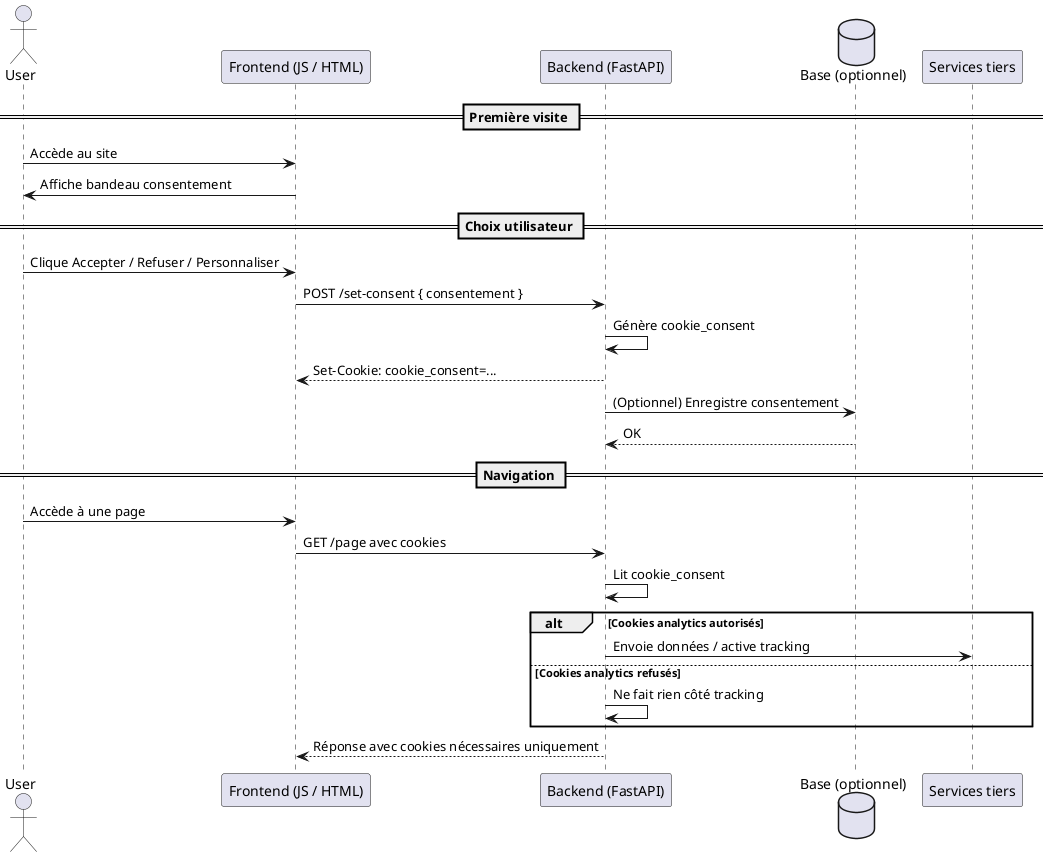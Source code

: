 @startuml
actor "User" as User
participant "Frontend (JS / HTML)" as Frontend
participant "Backend (FastAPI)" as Backend
database "Base (optionnel)" as DB

== Première visite ==
User -> Frontend : Accède au site
Frontend -> User : Affiche bandeau consentement

== Choix utilisateur ==
User -> Frontend : Clique Accepter / Refuser / Personnaliser
Frontend -> Backend : POST /set-consent { consentement }
Backend -> Backend : Génère cookie_consent
Backend --> Frontend : Set-Cookie: cookie_consent=...

Backend -> DB : (Optionnel) Enregistre consentement
DB --> Backend : OK

== Navigation ==
User -> Frontend : Accède à une page
Frontend -> Backend : GET /page avec cookies
Backend -> Backend : Lit cookie_consent
alt Cookies analytics autorisés
Backend -> "Services tiers" : Envoie données / active tracking
else Cookies analytics refusés
Backend -> Backend : Ne fait rien côté tracking
end
Backend --> Frontend : Réponse avec cookies nécessaires uniquement

@enduml
